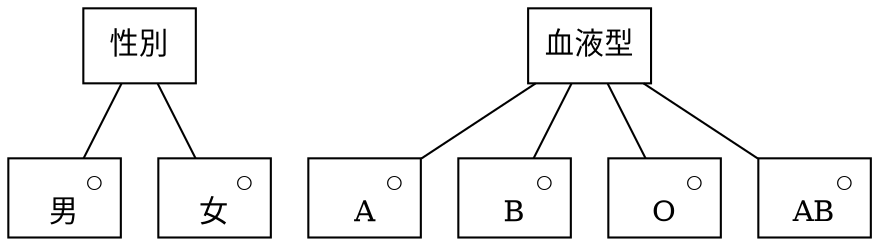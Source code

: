 graph {
    label=""
    labelloc=t
    labeljust=l
    rankdir=UD
    node [widht=1, height=0.5, shape=rectangle, fontsize=14]

    "性別" -- "　　⚪︎
男"
    "性別" -- "　　⚪︎
女"
    "血液型" -- "　　⚪︎
A" 
    "血液型" -- "　　⚪︎
B" 
    "血液型" -- "　　⚪︎
O" 
    "血液型" -- "　　⚪︎
AB" 
}

